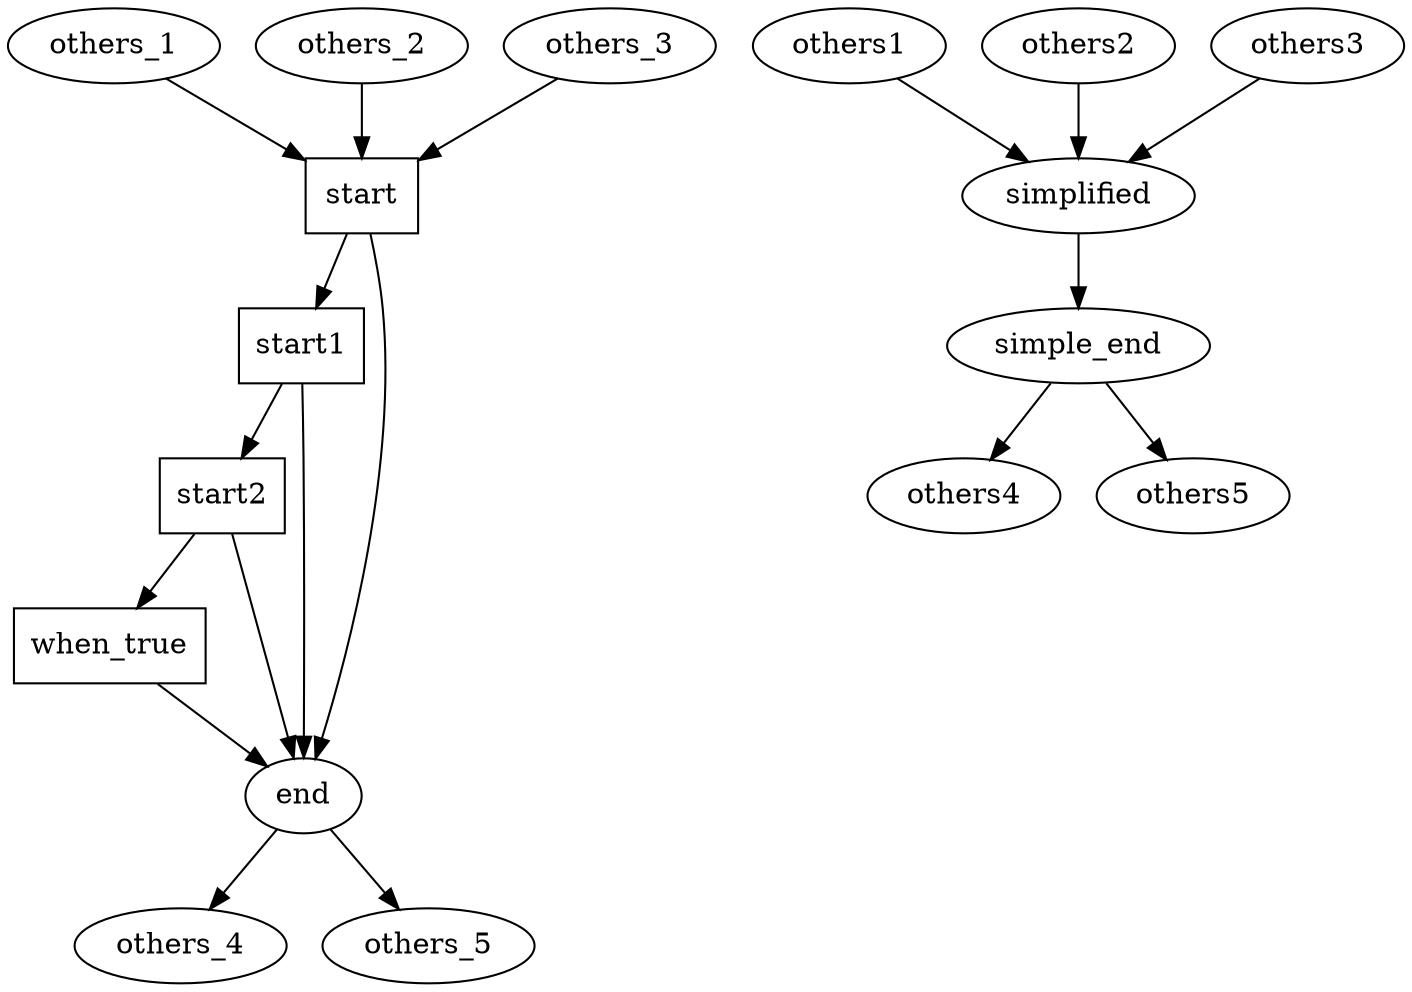 digraph and_if{
 others_1 -> start;
 others_2 -> start;
 others_3 -> start;
 start[shape=rectangle];
 start1[shape=rectangle];
 start2[shape=rectangle];
 when_true[shape=rectangle];
 start -> end;
 start1 -> end;
 start2 -> when_true;
 start -> start1;
 start1 -> start2;
 start2 -> end;
 when_true -> end;
 end -> others_4;
 end -> others_5;

 others1 -> simplified;
 others2 -> simplified;
 others3 -> simplified;
 simplified -> simple_end;
 simple_end -> others4;
 simple_end -> others5;
}


